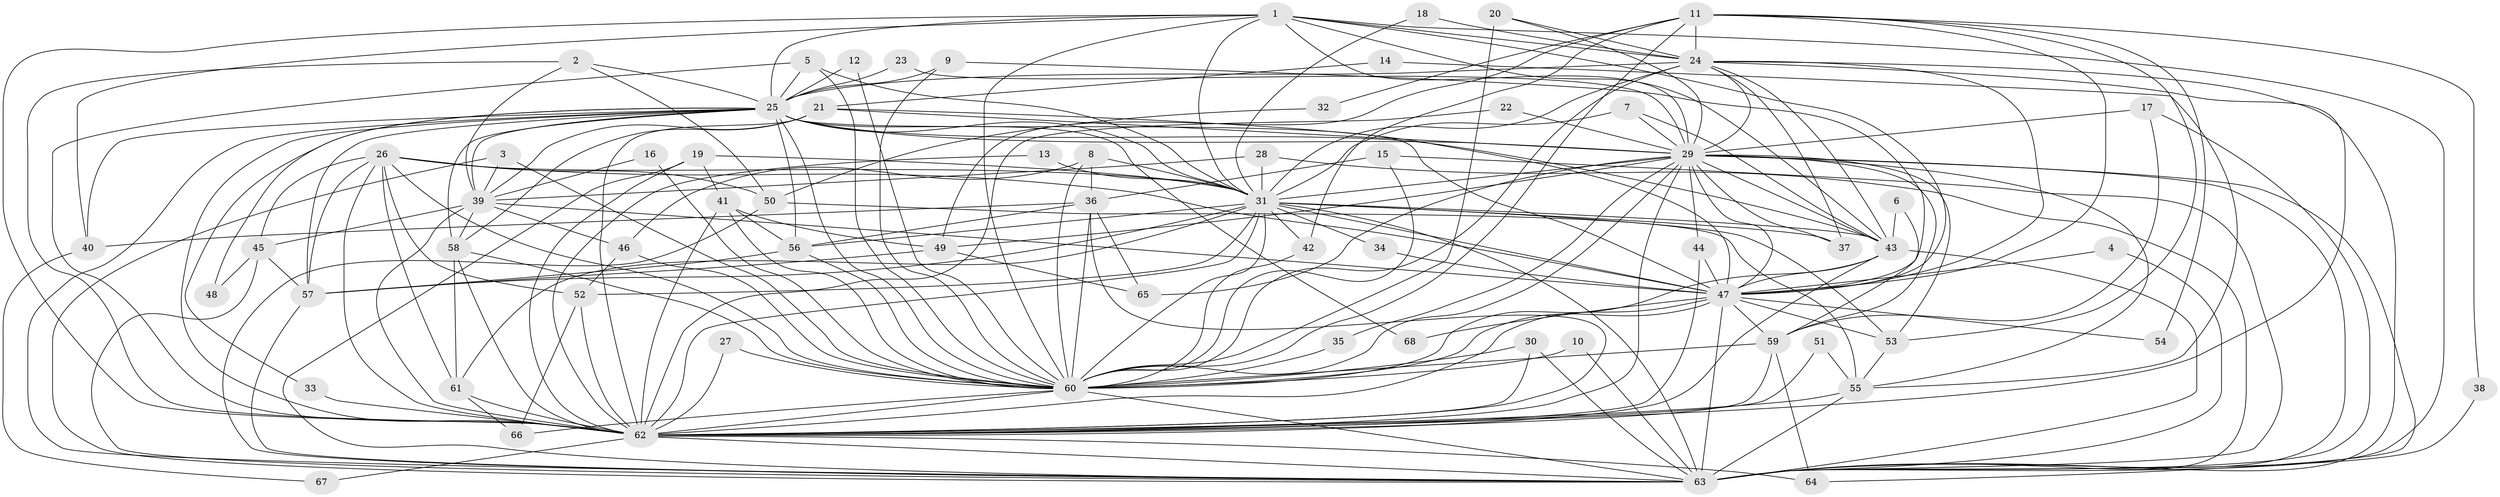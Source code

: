// original degree distribution, {25: 0.007352941176470588, 22: 0.022058823529411766, 13: 0.007352941176470588, 28: 0.007352941176470588, 35: 0.014705882352941176, 12: 0.007352941176470588, 10: 0.007352941176470588, 3: 0.22058823529411764, 4: 0.08088235294117647, 7: 0.04411764705882353, 2: 0.5147058823529411, 6: 0.0661764705882353}
// Generated by graph-tools (version 1.1) at 2025/49/03/09/25 03:49:38]
// undirected, 68 vertices, 214 edges
graph export_dot {
graph [start="1"]
  node [color=gray90,style=filled];
  1;
  2;
  3;
  4;
  5;
  6;
  7;
  8;
  9;
  10;
  11;
  12;
  13;
  14;
  15;
  16;
  17;
  18;
  19;
  20;
  21;
  22;
  23;
  24;
  25;
  26;
  27;
  28;
  29;
  30;
  31;
  32;
  33;
  34;
  35;
  36;
  37;
  38;
  39;
  40;
  41;
  42;
  43;
  44;
  45;
  46;
  47;
  48;
  49;
  50;
  51;
  52;
  53;
  54;
  55;
  56;
  57;
  58;
  59;
  60;
  61;
  62;
  63;
  64;
  65;
  66;
  67;
  68;
  1 -- 24 [weight=1.0];
  1 -- 25 [weight=1.0];
  1 -- 29 [weight=1.0];
  1 -- 31 [weight=1.0];
  1 -- 40 [weight=1.0];
  1 -- 43 [weight=1.0];
  1 -- 47 [weight=1.0];
  1 -- 60 [weight=1.0];
  1 -- 62 [weight=1.0];
  1 -- 63 [weight=1.0];
  2 -- 25 [weight=1.0];
  2 -- 39 [weight=1.0];
  2 -- 50 [weight=1.0];
  2 -- 62 [weight=1.0];
  3 -- 39 [weight=1.0];
  3 -- 60 [weight=1.0];
  3 -- 63 [weight=1.0];
  4 -- 47 [weight=1.0];
  4 -- 63 [weight=1.0];
  5 -- 25 [weight=1.0];
  5 -- 31 [weight=1.0];
  5 -- 60 [weight=1.0];
  5 -- 62 [weight=1.0];
  6 -- 43 [weight=1.0];
  6 -- 59 [weight=1.0];
  7 -- 29 [weight=1.0];
  7 -- 31 [weight=1.0];
  7 -- 43 [weight=1.0];
  8 -- 31 [weight=1.0];
  8 -- 36 [weight=1.0];
  8 -- 46 [weight=1.0];
  8 -- 60 [weight=1.0];
  9 -- 25 [weight=1.0];
  9 -- 47 [weight=1.0];
  9 -- 60 [weight=1.0];
  10 -- 60 [weight=1.0];
  10 -- 63 [weight=1.0];
  11 -- 24 [weight=1.0];
  11 -- 32 [weight=1.0];
  11 -- 38 [weight=1.0];
  11 -- 42 [weight=1.0];
  11 -- 47 [weight=2.0];
  11 -- 49 [weight=1.0];
  11 -- 53 [weight=1.0];
  11 -- 54 [weight=1.0];
  11 -- 60 [weight=2.0];
  12 -- 25 [weight=1.0];
  12 -- 60 [weight=1.0];
  13 -- 31 [weight=1.0];
  13 -- 62 [weight=1.0];
  14 -- 21 [weight=1.0];
  14 -- 55 [weight=1.0];
  15 -- 36 [weight=1.0];
  15 -- 60 [weight=1.0];
  15 -- 63 [weight=1.0];
  16 -- 39 [weight=1.0];
  16 -- 60 [weight=1.0];
  17 -- 29 [weight=1.0];
  17 -- 59 [weight=1.0];
  17 -- 63 [weight=1.0];
  18 -- 24 [weight=1.0];
  18 -- 31 [weight=1.0];
  19 -- 31 [weight=1.0];
  19 -- 41 [weight=1.0];
  19 -- 62 [weight=1.0];
  19 -- 63 [weight=1.0];
  20 -- 24 [weight=1.0];
  20 -- 29 [weight=1.0];
  20 -- 60 [weight=1.0];
  21 -- 29 [weight=1.0];
  21 -- 39 [weight=1.0];
  21 -- 47 [weight=1.0];
  21 -- 58 [weight=1.0];
  21 -- 62 [weight=2.0];
  22 -- 29 [weight=1.0];
  22 -- 62 [weight=1.0];
  23 -- 25 [weight=1.0];
  23 -- 29 [weight=1.0];
  24 -- 25 [weight=1.0];
  24 -- 29 [weight=1.0];
  24 -- 31 [weight=1.0];
  24 -- 37 [weight=1.0];
  24 -- 43 [weight=1.0];
  24 -- 47 [weight=1.0];
  24 -- 60 [weight=1.0];
  24 -- 62 [weight=1.0];
  24 -- 63 [weight=1.0];
  25 -- 29 [weight=1.0];
  25 -- 31 [weight=1.0];
  25 -- 33 [weight=1.0];
  25 -- 39 [weight=1.0];
  25 -- 40 [weight=1.0];
  25 -- 43 [weight=1.0];
  25 -- 47 [weight=1.0];
  25 -- 48 [weight=1.0];
  25 -- 56 [weight=1.0];
  25 -- 57 [weight=1.0];
  25 -- 58 [weight=1.0];
  25 -- 60 [weight=1.0];
  25 -- 62 [weight=1.0];
  25 -- 63 [weight=1.0];
  25 -- 68 [weight=1.0];
  26 -- 31 [weight=1.0];
  26 -- 45 [weight=1.0];
  26 -- 47 [weight=1.0];
  26 -- 50 [weight=1.0];
  26 -- 52 [weight=2.0];
  26 -- 57 [weight=1.0];
  26 -- 60 [weight=1.0];
  26 -- 61 [weight=1.0];
  26 -- 62 [weight=2.0];
  27 -- 60 [weight=1.0];
  27 -- 62 [weight=1.0];
  28 -- 31 [weight=1.0];
  28 -- 39 [weight=1.0];
  28 -- 63 [weight=1.0];
  29 -- 31 [weight=1.0];
  29 -- 35 [weight=1.0];
  29 -- 37 [weight=1.0];
  29 -- 43 [weight=1.0];
  29 -- 44 [weight=1.0];
  29 -- 47 [weight=1.0];
  29 -- 49 [weight=2.0];
  29 -- 53 [weight=1.0];
  29 -- 55 [weight=2.0];
  29 -- 59 [weight=1.0];
  29 -- 60 [weight=1.0];
  29 -- 62 [weight=1.0];
  29 -- 63 [weight=1.0];
  29 -- 64 [weight=1.0];
  29 -- 65 [weight=1.0];
  30 -- 60 [weight=1.0];
  30 -- 62 [weight=1.0];
  30 -- 63 [weight=1.0];
  31 -- 34 [weight=1.0];
  31 -- 37 [weight=1.0];
  31 -- 42 [weight=1.0];
  31 -- 43 [weight=1.0];
  31 -- 47 [weight=1.0];
  31 -- 52 [weight=1.0];
  31 -- 53 [weight=1.0];
  31 -- 56 [weight=2.0];
  31 -- 57 [weight=1.0];
  31 -- 60 [weight=1.0];
  31 -- 61 [weight=1.0];
  31 -- 62 [weight=1.0];
  31 -- 63 [weight=1.0];
  32 -- 50 [weight=1.0];
  33 -- 62 [weight=1.0];
  34 -- 47 [weight=1.0];
  35 -- 60 [weight=2.0];
  36 -- 40 [weight=1.0];
  36 -- 56 [weight=1.0];
  36 -- 60 [weight=1.0];
  36 -- 62 [weight=1.0];
  36 -- 65 [weight=1.0];
  38 -- 63 [weight=1.0];
  39 -- 45 [weight=1.0];
  39 -- 46 [weight=1.0];
  39 -- 47 [weight=1.0];
  39 -- 58 [weight=1.0];
  39 -- 62 [weight=1.0];
  40 -- 67 [weight=1.0];
  41 -- 49 [weight=1.0];
  41 -- 56 [weight=1.0];
  41 -- 60 [weight=2.0];
  41 -- 62 [weight=1.0];
  42 -- 60 [weight=1.0];
  43 -- 47 [weight=1.0];
  43 -- 60 [weight=1.0];
  43 -- 62 [weight=2.0];
  43 -- 63 [weight=1.0];
  44 -- 47 [weight=1.0];
  44 -- 62 [weight=1.0];
  45 -- 48 [weight=1.0];
  45 -- 57 [weight=1.0];
  45 -- 63 [weight=1.0];
  46 -- 52 [weight=1.0];
  46 -- 60 [weight=1.0];
  47 -- 53 [weight=1.0];
  47 -- 54 [weight=1.0];
  47 -- 59 [weight=1.0];
  47 -- 60 [weight=1.0];
  47 -- 62 [weight=1.0];
  47 -- 63 [weight=1.0];
  47 -- 68 [weight=1.0];
  49 -- 57 [weight=1.0];
  49 -- 65 [weight=1.0];
  50 -- 55 [weight=2.0];
  50 -- 63 [weight=1.0];
  51 -- 55 [weight=1.0];
  51 -- 62 [weight=1.0];
  52 -- 62 [weight=1.0];
  52 -- 66 [weight=1.0];
  53 -- 55 [weight=1.0];
  55 -- 62 [weight=1.0];
  55 -- 63 [weight=1.0];
  56 -- 57 [weight=1.0];
  56 -- 60 [weight=1.0];
  57 -- 63 [weight=1.0];
  58 -- 60 [weight=1.0];
  58 -- 61 [weight=1.0];
  58 -- 62 [weight=1.0];
  59 -- 60 [weight=1.0];
  59 -- 62 [weight=1.0];
  59 -- 64 [weight=1.0];
  60 -- 62 [weight=1.0];
  60 -- 63 [weight=1.0];
  60 -- 66 [weight=1.0];
  61 -- 62 [weight=2.0];
  61 -- 66 [weight=1.0];
  62 -- 63 [weight=1.0];
  62 -- 64 [weight=1.0];
  62 -- 67 [weight=1.0];
}
